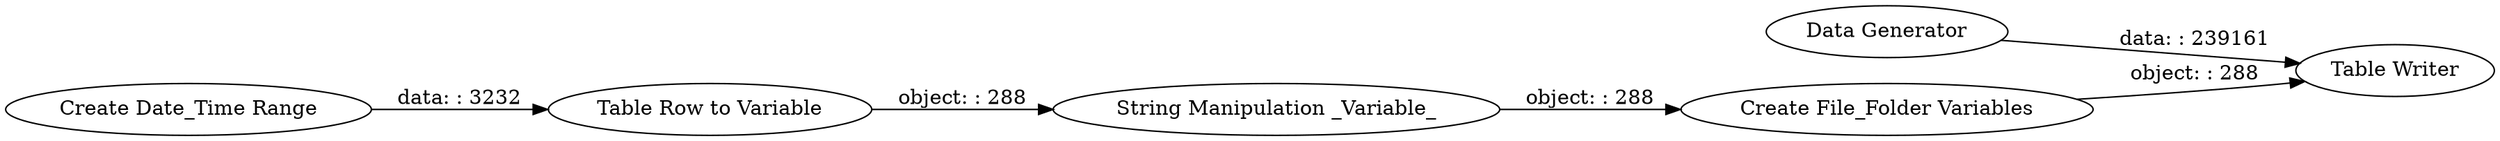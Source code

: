 digraph {
	"-43955039342007213_2" [label="String Manipulation _Variable_"]
	"-43955039342007213_5" [label="Data Generator"]
	"-43955039342007213_4" [label="Table Writer"]
	"-43955039342007213_6" [label="Create Date_Time Range"]
	"-43955039342007213_7" [label="Table Row to Variable"]
	"-43955039342007213_3" [label="Create File_Folder Variables"]
	"-43955039342007213_3" -> "-43955039342007213_4" [label="object: : 288"]
	"-43955039342007213_7" -> "-43955039342007213_2" [label="object: : 288"]
	"-43955039342007213_2" -> "-43955039342007213_3" [label="object: : 288"]
	"-43955039342007213_5" -> "-43955039342007213_4" [label="data: : 239161"]
	"-43955039342007213_6" -> "-43955039342007213_7" [label="data: : 3232"]
	rankdir=LR
}

